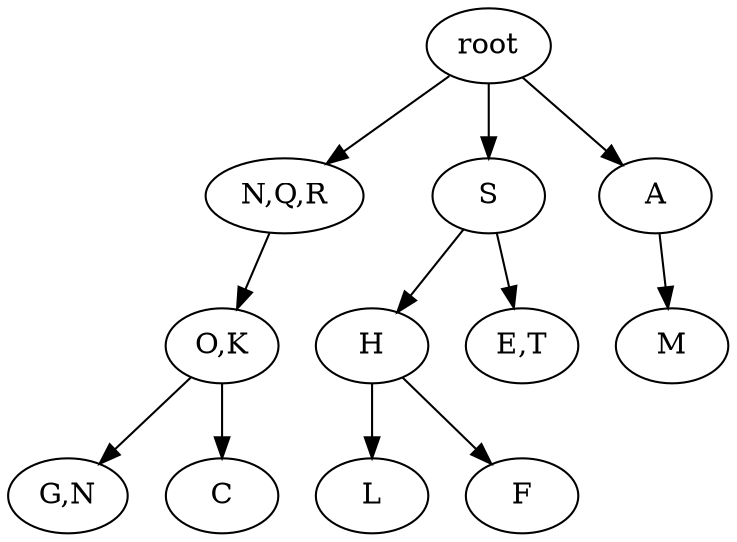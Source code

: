 strict digraph G {
	graph [name=G];
	0	 [label=root];
	2	 [label="N,Q,R"];
	0 -> 2;
	3	 [label=S];
	0 -> 3;
	4	 [label=A];
	0 -> 4;
	5	 [label="O,K"];
	2 -> 5;
	6	 [label=H];
	3 -> 6;
	7	 [label="E,T"];
	3 -> 7;
	9	 [label=M];
	4 -> 9;
	10	 [label="G,N"];
	5 -> 10;
	11	 [label=C];
	5 -> 11;
	13	 [label=L];
	6 -> 13;
	14	 [label=F];
	6 -> 14;
}
